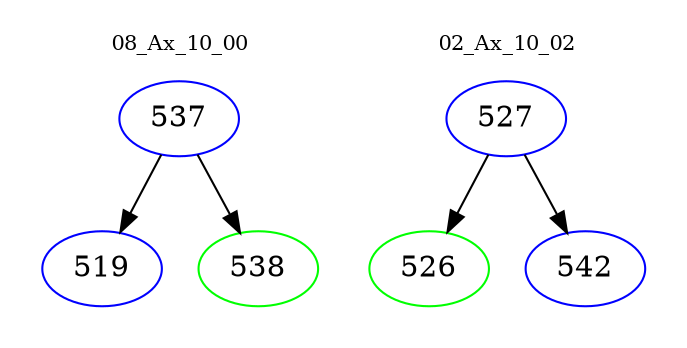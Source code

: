 digraph{
subgraph cluster_0 {
color = white
label = "08_Ax_10_00";
fontsize=10;
T0_537 [label="537", color="blue"]
T0_537 -> T0_519 [color="black"]
T0_519 [label="519", color="blue"]
T0_537 -> T0_538 [color="black"]
T0_538 [label="538", color="green"]
}
subgraph cluster_1 {
color = white
label = "02_Ax_10_02";
fontsize=10;
T1_527 [label="527", color="blue"]
T1_527 -> T1_526 [color="black"]
T1_526 [label="526", color="green"]
T1_527 -> T1_542 [color="black"]
T1_542 [label="542", color="blue"]
}
}
